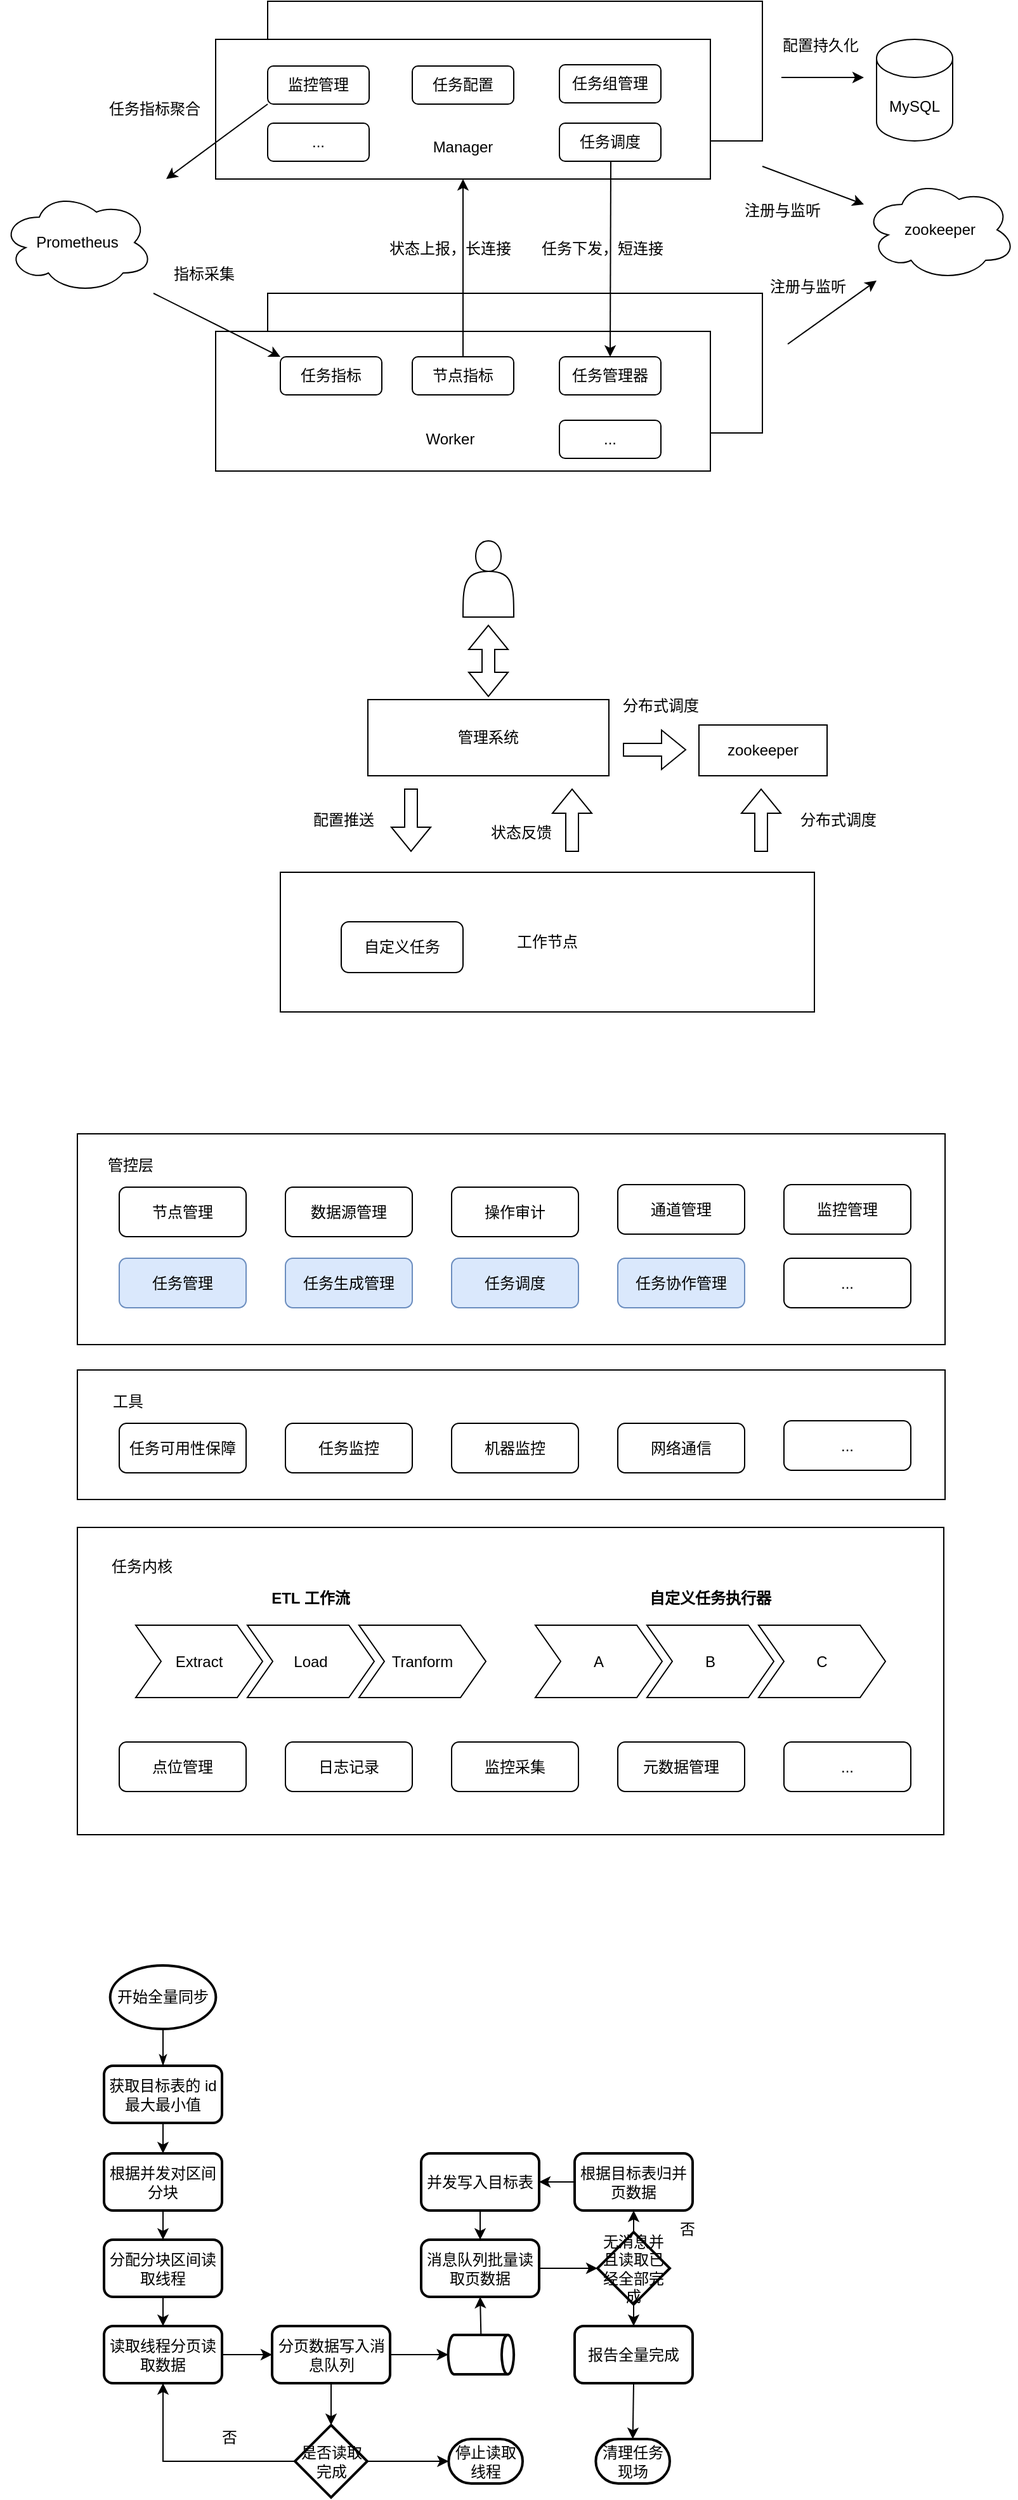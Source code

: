 <mxfile version="21.6.5" type="github">
  <diagram name="第 1 页" id="Mj50NcLn-KxzZ4JTwbGV">
    <mxGraphModel dx="1464" dy="753" grid="0" gridSize="10" guides="1" tooltips="1" connect="1" arrows="1" fold="1" page="1" pageScale="1" pageWidth="827" pageHeight="5000" math="0" shadow="0">
      <root>
        <mxCell id="0" />
        <mxCell id="1" parent="0" />
        <mxCell id="Ejzs0AtDU_nj2CJGjYnv-42" value="" style="rounded=0;whiteSpace=wrap;html=1;" parent="1" vertex="1">
          <mxGeometry x="80" y="1322" width="683" height="242" as="geometry" />
        </mxCell>
        <mxCell id="Ejzs0AtDU_nj2CJGjYnv-30" value="" style="rounded=0;whiteSpace=wrap;html=1;" parent="1" vertex="1">
          <mxGeometry x="80" y="1198" width="684" height="102" as="geometry" />
        </mxCell>
        <mxCell id="rCOgiok4J5ZEr_1-BvgC-1" value="" style="rounded=0;whiteSpace=wrap;html=1;" parent="1" vertex="1">
          <mxGeometry x="230" y="120" width="390" height="110" as="geometry" />
        </mxCell>
        <mxCell id="rCOgiok4J5ZEr_1-BvgC-2" value="" style="rounded=0;whiteSpace=wrap;html=1;" parent="1" vertex="1">
          <mxGeometry x="189" y="150" width="390" height="110" as="geometry" />
        </mxCell>
        <mxCell id="rCOgiok4J5ZEr_1-BvgC-3" value="MySQL" style="shape=cylinder3;whiteSpace=wrap;html=1;boundedLbl=1;backgroundOutline=1;size=15;" parent="1" vertex="1">
          <mxGeometry x="710" y="150" width="60" height="80" as="geometry" />
        </mxCell>
        <mxCell id="rCOgiok4J5ZEr_1-BvgC-4" value="任务配置" style="rounded=1;whiteSpace=wrap;html=1;" parent="1" vertex="1">
          <mxGeometry x="344" y="171" width="80" height="30" as="geometry" />
        </mxCell>
        <mxCell id="rCOgiok4J5ZEr_1-BvgC-5" value="任务组管理" style="rounded=1;whiteSpace=wrap;html=1;" parent="1" vertex="1">
          <mxGeometry x="460" y="170" width="80" height="30" as="geometry" />
        </mxCell>
        <mxCell id="rCOgiok4J5ZEr_1-BvgC-6" value="任务调度" style="rounded=1;whiteSpace=wrap;html=1;" parent="1" vertex="1">
          <mxGeometry x="460" y="216" width="80" height="30" as="geometry" />
        </mxCell>
        <mxCell id="rCOgiok4J5ZEr_1-BvgC-7" value="Manager" style="text;html=1;strokeColor=none;fillColor=none;align=center;verticalAlign=middle;whiteSpace=wrap;rounded=0;" parent="1" vertex="1">
          <mxGeometry x="354" y="220" width="60" height="30" as="geometry" />
        </mxCell>
        <mxCell id="rCOgiok4J5ZEr_1-BvgC-8" value="监控管理" style="rounded=1;whiteSpace=wrap;html=1;" parent="1" vertex="1">
          <mxGeometry x="230" y="171" width="80" height="30" as="geometry" />
        </mxCell>
        <mxCell id="rCOgiok4J5ZEr_1-BvgC-9" value="" style="rounded=0;whiteSpace=wrap;html=1;" parent="1" vertex="1">
          <mxGeometry x="230" y="350" width="390" height="110" as="geometry" />
        </mxCell>
        <mxCell id="rCOgiok4J5ZEr_1-BvgC-10" value="" style="rounded=0;whiteSpace=wrap;html=1;" parent="1" vertex="1">
          <mxGeometry x="189" y="380" width="390" height="110" as="geometry" />
        </mxCell>
        <mxCell id="rCOgiok4J5ZEr_1-BvgC-11" value="zookeeper" style="ellipse;shape=cloud;whiteSpace=wrap;html=1;" parent="1" vertex="1">
          <mxGeometry x="700" y="260" width="120" height="80" as="geometry" />
        </mxCell>
        <mxCell id="rCOgiok4J5ZEr_1-BvgC-14" value="" style="endArrow=classic;html=1;rounded=0;" parent="1" edge="1">
          <mxGeometry width="50" height="50" relative="1" as="geometry">
            <mxPoint x="620" y="250" as="sourcePoint" />
            <mxPoint x="700" y="280" as="targetPoint" />
          </mxGeometry>
        </mxCell>
        <mxCell id="rCOgiok4J5ZEr_1-BvgC-16" value="" style="endArrow=classic;html=1;rounded=0;" parent="1" edge="1">
          <mxGeometry width="50" height="50" relative="1" as="geometry">
            <mxPoint x="640" y="390" as="sourcePoint" />
            <mxPoint x="710" y="340" as="targetPoint" />
          </mxGeometry>
        </mxCell>
        <mxCell id="rCOgiok4J5ZEr_1-BvgC-17" value="注册与监听" style="text;strokeColor=none;fillColor=none;align=left;verticalAlign=middle;spacingLeft=4;spacingRight=4;overflow=hidden;points=[[0,0.5],[1,0.5]];portConstraint=eastwest;rotatable=0;whiteSpace=wrap;html=1;" parent="1" vertex="1">
          <mxGeometry x="600" y="270" width="80" height="30" as="geometry" />
        </mxCell>
        <mxCell id="rCOgiok4J5ZEr_1-BvgC-18" value="注册与监听" style="text;strokeColor=none;fillColor=none;align=left;verticalAlign=middle;spacingLeft=4;spacingRight=4;overflow=hidden;points=[[0,0.5],[1,0.5]];portConstraint=eastwest;rotatable=0;whiteSpace=wrap;html=1;" parent="1" vertex="1">
          <mxGeometry x="620" y="330" width="80" height="30" as="geometry" />
        </mxCell>
        <mxCell id="rCOgiok4J5ZEr_1-BvgC-19" value="" style="endArrow=classic;html=1;rounded=0;" parent="1" edge="1">
          <mxGeometry width="50" height="50" relative="1" as="geometry">
            <mxPoint x="635" y="180" as="sourcePoint" />
            <mxPoint x="700" y="180" as="targetPoint" />
          </mxGeometry>
        </mxCell>
        <mxCell id="rCOgiok4J5ZEr_1-BvgC-20" value="配置持久化" style="text;strokeColor=none;fillColor=none;align=left;verticalAlign=middle;spacingLeft=4;spacingRight=4;overflow=hidden;points=[[0,0.5],[1,0.5]];portConstraint=eastwest;rotatable=0;whiteSpace=wrap;html=1;" parent="1" vertex="1">
          <mxGeometry x="630" y="140" width="80" height="30" as="geometry" />
        </mxCell>
        <mxCell id="rCOgiok4J5ZEr_1-BvgC-21" value="任务指标" style="rounded=1;whiteSpace=wrap;html=1;" parent="1" vertex="1">
          <mxGeometry x="240" y="400" width="80" height="30" as="geometry" />
        </mxCell>
        <mxCell id="rCOgiok4J5ZEr_1-BvgC-22" value="任务管理器" style="rounded=1;whiteSpace=wrap;html=1;" parent="1" vertex="1">
          <mxGeometry x="460" y="400" width="80" height="30" as="geometry" />
        </mxCell>
        <mxCell id="rCOgiok4J5ZEr_1-BvgC-23" value="" style="endArrow=classic;html=1;rounded=0;entryX=0.5;entryY=0;entryDx=0;entryDy=0;" parent="1" target="rCOgiok4J5ZEr_1-BvgC-22" edge="1">
          <mxGeometry width="50" height="50" relative="1" as="geometry">
            <mxPoint x="500.5" y="246" as="sourcePoint" />
            <mxPoint x="500" y="306" as="targetPoint" />
          </mxGeometry>
        </mxCell>
        <mxCell id="rCOgiok4J5ZEr_1-BvgC-24" value="节点指标" style="rounded=1;whiteSpace=wrap;html=1;" parent="1" vertex="1">
          <mxGeometry x="344" y="400" width="80" height="30" as="geometry" />
        </mxCell>
        <mxCell id="rCOgiok4J5ZEr_1-BvgC-25" value="Worker" style="text;html=1;strokeColor=none;fillColor=none;align=center;verticalAlign=middle;whiteSpace=wrap;rounded=0;" parent="1" vertex="1">
          <mxGeometry x="344" y="450" width="60" height="30" as="geometry" />
        </mxCell>
        <mxCell id="rCOgiok4J5ZEr_1-BvgC-26" value="" style="endArrow=none;html=1;rounded=0;startArrow=classic;startFill=1;endFill=0;entryX=0.5;entryY=0;entryDx=0;entryDy=0;exitX=0.5;exitY=1;exitDx=0;exitDy=0;" parent="1" source="rCOgiok4J5ZEr_1-BvgC-2" target="rCOgiok4J5ZEr_1-BvgC-24" edge="1">
          <mxGeometry width="50" height="50" relative="1" as="geometry">
            <mxPoint x="384" y="330" as="sourcePoint" />
            <mxPoint x="383.5" y="320" as="targetPoint" />
          </mxGeometry>
        </mxCell>
        <mxCell id="rCOgiok4J5ZEr_1-BvgC-29" value="任务下发，短连接" style="text;strokeColor=none;fillColor=none;align=left;verticalAlign=middle;spacingLeft=4;spacingRight=4;overflow=hidden;points=[[0,0.5],[1,0.5]];portConstraint=eastwest;rotatable=0;whiteSpace=wrap;html=1;" parent="1" vertex="1">
          <mxGeometry x="440" y="300" width="130" height="30" as="geometry" />
        </mxCell>
        <mxCell id="rCOgiok4J5ZEr_1-BvgC-30" value="状态上报，长连接" style="text;strokeColor=none;fillColor=none;align=left;verticalAlign=middle;spacingLeft=4;spacingRight=4;overflow=hidden;points=[[0,0.5],[1,0.5]];portConstraint=eastwest;rotatable=0;whiteSpace=wrap;html=1;" parent="1" vertex="1">
          <mxGeometry x="320" y="300" width="130" height="30" as="geometry" />
        </mxCell>
        <mxCell id="rCOgiok4J5ZEr_1-BvgC-31" value="Prometheus" style="ellipse;shape=cloud;whiteSpace=wrap;html=1;" parent="1" vertex="1">
          <mxGeometry x="20" y="270" width="120" height="80" as="geometry" />
        </mxCell>
        <mxCell id="rCOgiok4J5ZEr_1-BvgC-32" value="" style="endArrow=classic;html=1;rounded=0;entryX=0;entryY=0;entryDx=0;entryDy=0;" parent="1" target="rCOgiok4J5ZEr_1-BvgC-21" edge="1">
          <mxGeometry width="50" height="50" relative="1" as="geometry">
            <mxPoint x="140" y="350" as="sourcePoint" />
            <mxPoint x="150" y="460" as="targetPoint" />
          </mxGeometry>
        </mxCell>
        <mxCell id="rCOgiok4J5ZEr_1-BvgC-33" value="指标采集" style="text;strokeColor=none;fillColor=none;align=left;verticalAlign=middle;spacingLeft=4;spacingRight=4;overflow=hidden;points=[[0,0.5],[1,0.5]];portConstraint=eastwest;rotatable=0;whiteSpace=wrap;html=1;" parent="1" vertex="1">
          <mxGeometry x="150" y="320" width="80" height="30" as="geometry" />
        </mxCell>
        <mxCell id="rCOgiok4J5ZEr_1-BvgC-34" value="" style="endArrow=none;html=1;rounded=0;entryX=0;entryY=1;entryDx=0;entryDy=0;startArrow=classic;startFill=1;endFill=0;" parent="1" target="rCOgiok4J5ZEr_1-BvgC-8" edge="1">
          <mxGeometry width="50" height="50" relative="1" as="geometry">
            <mxPoint x="150" y="260" as="sourcePoint" />
            <mxPoint x="130" y="210" as="targetPoint" />
          </mxGeometry>
        </mxCell>
        <mxCell id="rCOgiok4J5ZEr_1-BvgC-35" value="..." style="rounded=1;whiteSpace=wrap;html=1;" parent="1" vertex="1">
          <mxGeometry x="460" y="450" width="80" height="30" as="geometry" />
        </mxCell>
        <mxCell id="rCOgiok4J5ZEr_1-BvgC-36" value="任务指标聚合" style="text;strokeColor=none;fillColor=none;align=left;verticalAlign=middle;spacingLeft=4;spacingRight=4;overflow=hidden;points=[[0,0.5],[1,0.5]];portConstraint=eastwest;rotatable=0;whiteSpace=wrap;html=1;" parent="1" vertex="1">
          <mxGeometry x="99" y="190" width="90" height="30" as="geometry" />
        </mxCell>
        <mxCell id="rCOgiok4J5ZEr_1-BvgC-37" value="..." style="rounded=1;whiteSpace=wrap;html=1;" parent="1" vertex="1">
          <mxGeometry x="230" y="216" width="80" height="30" as="geometry" />
        </mxCell>
        <mxCell id="Ejzs0AtDU_nj2CJGjYnv-1" value="" style="shape=actor;whiteSpace=wrap;html=1;" parent="1" vertex="1">
          <mxGeometry x="384" y="545" width="40" height="60" as="geometry" />
        </mxCell>
        <mxCell id="Ejzs0AtDU_nj2CJGjYnv-2" value="管理系统" style="rounded=0;whiteSpace=wrap;html=1;" parent="1" vertex="1">
          <mxGeometry x="309" y="670" width="190" height="60" as="geometry" />
        </mxCell>
        <mxCell id="Ejzs0AtDU_nj2CJGjYnv-3" value="工作节点" style="rounded=0;whiteSpace=wrap;html=1;" parent="1" vertex="1">
          <mxGeometry x="240" y="806" width="421" height="110" as="geometry" />
        </mxCell>
        <mxCell id="Ejzs0AtDU_nj2CJGjYnv-4" value="" style="shape=flexArrow;endArrow=classic;html=1;rounded=0;" parent="1" edge="1">
          <mxGeometry width="50" height="50" relative="1" as="geometry">
            <mxPoint x="470" y="790" as="sourcePoint" />
            <mxPoint x="470" y="740" as="targetPoint" />
          </mxGeometry>
        </mxCell>
        <mxCell id="Ejzs0AtDU_nj2CJGjYnv-5" value="zookeeper" style="rounded=0;whiteSpace=wrap;html=1;" parent="1" vertex="1">
          <mxGeometry x="570" y="690" width="101" height="40" as="geometry" />
        </mxCell>
        <mxCell id="Ejzs0AtDU_nj2CJGjYnv-6" value="" style="shape=flexArrow;endArrow=classic;html=1;rounded=0;" parent="1" edge="1">
          <mxGeometry width="50" height="50" relative="1" as="geometry">
            <mxPoint x="343" y="740" as="sourcePoint" />
            <mxPoint x="343" y="790" as="targetPoint" />
          </mxGeometry>
        </mxCell>
        <mxCell id="Ejzs0AtDU_nj2CJGjYnv-7" value="配置推送" style="text;html=1;strokeColor=none;fillColor=none;align=center;verticalAlign=middle;whiteSpace=wrap;rounded=0;" parent="1" vertex="1">
          <mxGeometry x="260" y="750" width="60" height="30" as="geometry" />
        </mxCell>
        <mxCell id="Ejzs0AtDU_nj2CJGjYnv-9" value="自定义任务" style="rounded=1;whiteSpace=wrap;html=1;" parent="1" vertex="1">
          <mxGeometry x="288" y="845" width="96" height="40" as="geometry" />
        </mxCell>
        <mxCell id="Ejzs0AtDU_nj2CJGjYnv-10" value="" style="shape=flexArrow;endArrow=classic;html=1;rounded=0;" parent="1" edge="1">
          <mxGeometry width="50" height="50" relative="1" as="geometry">
            <mxPoint x="619" y="790" as="sourcePoint" />
            <mxPoint x="619" y="740" as="targetPoint" />
          </mxGeometry>
        </mxCell>
        <mxCell id="Ejzs0AtDU_nj2CJGjYnv-11" value="状态反馈" style="text;html=1;strokeColor=none;fillColor=none;align=center;verticalAlign=middle;whiteSpace=wrap;rounded=0;" parent="1" vertex="1">
          <mxGeometry x="400" y="760" width="60" height="30" as="geometry" />
        </mxCell>
        <mxCell id="Ejzs0AtDU_nj2CJGjYnv-12" value="分布式调度" style="text;html=1;strokeColor=none;fillColor=none;align=center;verticalAlign=middle;whiteSpace=wrap;rounded=0;" parent="1" vertex="1">
          <mxGeometry x="640" y="750" width="80" height="30" as="geometry" />
        </mxCell>
        <mxCell id="Ejzs0AtDU_nj2CJGjYnv-13" value="" style="shape=flexArrow;endArrow=classic;html=1;rounded=0;" parent="1" edge="1">
          <mxGeometry width="50" height="50" relative="1" as="geometry">
            <mxPoint x="510" y="709.5" as="sourcePoint" />
            <mxPoint x="560" y="709.5" as="targetPoint" />
          </mxGeometry>
        </mxCell>
        <mxCell id="Ejzs0AtDU_nj2CJGjYnv-14" value="分布式调度" style="text;html=1;strokeColor=none;fillColor=none;align=center;verticalAlign=middle;whiteSpace=wrap;rounded=0;" parent="1" vertex="1">
          <mxGeometry x="500" y="660" width="80" height="30" as="geometry" />
        </mxCell>
        <mxCell id="Ejzs0AtDU_nj2CJGjYnv-15" value="" style="shape=flexArrow;endArrow=classic;startArrow=classic;html=1;rounded=0;" parent="1" edge="1">
          <mxGeometry width="100" height="100" relative="1" as="geometry">
            <mxPoint x="404" y="668" as="sourcePoint" />
            <mxPoint x="404" y="611" as="targetPoint" />
          </mxGeometry>
        </mxCell>
        <mxCell id="Ejzs0AtDU_nj2CJGjYnv-16" value="" style="rounded=0;whiteSpace=wrap;html=1;" parent="1" vertex="1">
          <mxGeometry x="80" y="1012" width="684" height="166" as="geometry" />
        </mxCell>
        <mxCell id="Ejzs0AtDU_nj2CJGjYnv-19" value="管控层" style="text;html=1;strokeColor=none;fillColor=none;align=center;verticalAlign=middle;whiteSpace=wrap;rounded=0;" parent="1" vertex="1">
          <mxGeometry x="92" y="1022" width="60" height="30" as="geometry" />
        </mxCell>
        <mxCell id="Ejzs0AtDU_nj2CJGjYnv-20" value="数据源管理" style="rounded=1;whiteSpace=wrap;html=1;" parent="1" vertex="1">
          <mxGeometry x="244" y="1054" width="100" height="39" as="geometry" />
        </mxCell>
        <mxCell id="Ejzs0AtDU_nj2CJGjYnv-21" value="节点管理" style="rounded=1;whiteSpace=wrap;html=1;" parent="1" vertex="1">
          <mxGeometry x="113" y="1054" width="100" height="39" as="geometry" />
        </mxCell>
        <mxCell id="Ejzs0AtDU_nj2CJGjYnv-22" value="操作审计" style="rounded=1;whiteSpace=wrap;html=1;" parent="1" vertex="1">
          <mxGeometry x="375" y="1054" width="100" height="39" as="geometry" />
        </mxCell>
        <mxCell id="Ejzs0AtDU_nj2CJGjYnv-24" value="通道管理" style="rounded=1;whiteSpace=wrap;html=1;" parent="1" vertex="1">
          <mxGeometry x="506" y="1052" width="100" height="39" as="geometry" />
        </mxCell>
        <mxCell id="Ejzs0AtDU_nj2CJGjYnv-25" value="任务管理" style="rounded=1;whiteSpace=wrap;html=1;fillColor=#dae8fc;strokeColor=#6c8ebf;" parent="1" vertex="1">
          <mxGeometry x="113" y="1110" width="100" height="39" as="geometry" />
        </mxCell>
        <mxCell id="Ejzs0AtDU_nj2CJGjYnv-26" value="任务生成管理" style="rounded=1;whiteSpace=wrap;html=1;fillColor=#dae8fc;strokeColor=#6c8ebf;" parent="1" vertex="1">
          <mxGeometry x="244" y="1110" width="100" height="39" as="geometry" />
        </mxCell>
        <mxCell id="Ejzs0AtDU_nj2CJGjYnv-27" value="任务调度" style="rounded=1;whiteSpace=wrap;html=1;fillColor=#dae8fc;strokeColor=#6c8ebf;" parent="1" vertex="1">
          <mxGeometry x="375" y="1110" width="100" height="39" as="geometry" />
        </mxCell>
        <mxCell id="Ejzs0AtDU_nj2CJGjYnv-28" value="任务协作管理" style="rounded=1;whiteSpace=wrap;html=1;fillColor=#dae8fc;strokeColor=#6c8ebf;" parent="1" vertex="1">
          <mxGeometry x="506" y="1110" width="100" height="39" as="geometry" />
        </mxCell>
        <mxCell id="Ejzs0AtDU_nj2CJGjYnv-29" value="..." style="rounded=1;whiteSpace=wrap;html=1;" parent="1" vertex="1">
          <mxGeometry x="637" y="1110" width="100" height="39" as="geometry" />
        </mxCell>
        <mxCell id="Ejzs0AtDU_nj2CJGjYnv-32" value="工具" style="text;html=1;strokeColor=none;fillColor=none;align=center;verticalAlign=middle;whiteSpace=wrap;rounded=0;" parent="1" vertex="1">
          <mxGeometry x="90" y="1208" width="60" height="30" as="geometry" />
        </mxCell>
        <mxCell id="Ejzs0AtDU_nj2CJGjYnv-33" value="监控管理" style="rounded=1;whiteSpace=wrap;html=1;" parent="1" vertex="1">
          <mxGeometry x="637" y="1052" width="100" height="39" as="geometry" />
        </mxCell>
        <mxCell id="Ejzs0AtDU_nj2CJGjYnv-34" value="任务可用性保障" style="rounded=1;whiteSpace=wrap;html=1;" parent="1" vertex="1">
          <mxGeometry x="113" y="1240" width="100" height="39" as="geometry" />
        </mxCell>
        <mxCell id="Ejzs0AtDU_nj2CJGjYnv-35" value="任务监控" style="rounded=1;whiteSpace=wrap;html=1;" parent="1" vertex="1">
          <mxGeometry x="244" y="1240" width="100" height="39" as="geometry" />
        </mxCell>
        <mxCell id="Ejzs0AtDU_nj2CJGjYnv-36" value="机器监控" style="rounded=1;whiteSpace=wrap;html=1;" parent="1" vertex="1">
          <mxGeometry x="375" y="1240" width="100" height="39" as="geometry" />
        </mxCell>
        <mxCell id="Ejzs0AtDU_nj2CJGjYnv-37" value="网络通信" style="rounded=1;whiteSpace=wrap;html=1;" parent="1" vertex="1">
          <mxGeometry x="506" y="1240" width="100" height="39" as="geometry" />
        </mxCell>
        <mxCell id="Ejzs0AtDU_nj2CJGjYnv-38" value="..." style="rounded=1;whiteSpace=wrap;html=1;" parent="1" vertex="1">
          <mxGeometry x="637" y="1238" width="100" height="39" as="geometry" />
        </mxCell>
        <mxCell id="Ejzs0AtDU_nj2CJGjYnv-43" value="任务内核" style="text;html=1;strokeColor=none;fillColor=none;align=center;verticalAlign=middle;whiteSpace=wrap;rounded=0;" parent="1" vertex="1">
          <mxGeometry x="101" y="1338" width="60" height="30" as="geometry" />
        </mxCell>
        <mxCell id="Ejzs0AtDU_nj2CJGjYnv-44" value="ETL 工作流" style="swimlane;childLayout=stackLayout;horizontal=1;fillColor=none;horizontalStack=1;resizeParent=1;resizeParentMax=0;resizeLast=0;collapsible=0;strokeColor=none;stackBorder=10;stackSpacing=-12;resizable=1;align=center;points=[];whiteSpace=wrap;html=1;" parent="1" vertex="1">
          <mxGeometry x="116" y="1366" width="296" height="100" as="geometry" />
        </mxCell>
        <mxCell id="Ejzs0AtDU_nj2CJGjYnv-45" value="Extract" style="shape=step;perimeter=stepPerimeter;fixedSize=1;points=[];whiteSpace=wrap;html=1;" parent="Ejzs0AtDU_nj2CJGjYnv-44" vertex="1">
          <mxGeometry x="10" y="33" width="100" height="57" as="geometry" />
        </mxCell>
        <mxCell id="Ejzs0AtDU_nj2CJGjYnv-47" value="Load" style="shape=step;perimeter=stepPerimeter;fixedSize=1;points=[];whiteSpace=wrap;html=1;" parent="Ejzs0AtDU_nj2CJGjYnv-44" vertex="1">
          <mxGeometry x="98" y="33" width="100" height="57" as="geometry" />
        </mxCell>
        <mxCell id="Ejzs0AtDU_nj2CJGjYnv-46" value="Tranform" style="shape=step;perimeter=stepPerimeter;fixedSize=1;points=[];whiteSpace=wrap;html=1;" parent="Ejzs0AtDU_nj2CJGjYnv-44" vertex="1">
          <mxGeometry x="186" y="33" width="100" height="57" as="geometry" />
        </mxCell>
        <mxCell id="Ejzs0AtDU_nj2CJGjYnv-48" value="自定义任务执行器" style="swimlane;childLayout=stackLayout;horizontal=1;fillColor=none;horizontalStack=1;resizeParent=1;resizeParentMax=0;resizeLast=0;collapsible=0;strokeColor=none;stackBorder=10;stackSpacing=-12;resizable=1;align=center;points=[];whiteSpace=wrap;html=1;" parent="1" vertex="1">
          <mxGeometry x="431" y="1366" width="296" height="100" as="geometry" />
        </mxCell>
        <mxCell id="Ejzs0AtDU_nj2CJGjYnv-49" value="A" style="shape=step;perimeter=stepPerimeter;fixedSize=1;points=[];whiteSpace=wrap;html=1;" parent="Ejzs0AtDU_nj2CJGjYnv-48" vertex="1">
          <mxGeometry x="10" y="33" width="100" height="57" as="geometry" />
        </mxCell>
        <mxCell id="Ejzs0AtDU_nj2CJGjYnv-50" value="B" style="shape=step;perimeter=stepPerimeter;fixedSize=1;points=[];whiteSpace=wrap;html=1;" parent="Ejzs0AtDU_nj2CJGjYnv-48" vertex="1">
          <mxGeometry x="98" y="33" width="100" height="57" as="geometry" />
        </mxCell>
        <mxCell id="Ejzs0AtDU_nj2CJGjYnv-51" value="C" style="shape=step;perimeter=stepPerimeter;fixedSize=1;points=[];whiteSpace=wrap;html=1;" parent="Ejzs0AtDU_nj2CJGjYnv-48" vertex="1">
          <mxGeometry x="186" y="33" width="100" height="57" as="geometry" />
        </mxCell>
        <mxCell id="Ejzs0AtDU_nj2CJGjYnv-53" value="点位管理" style="rounded=1;whiteSpace=wrap;html=1;" parent="1" vertex="1">
          <mxGeometry x="113" y="1491" width="100" height="39" as="geometry" />
        </mxCell>
        <mxCell id="Ejzs0AtDU_nj2CJGjYnv-54" value="日志记录" style="rounded=1;whiteSpace=wrap;html=1;" parent="1" vertex="1">
          <mxGeometry x="244" y="1491" width="100" height="39" as="geometry" />
        </mxCell>
        <mxCell id="Ejzs0AtDU_nj2CJGjYnv-55" value="监控采集" style="rounded=1;whiteSpace=wrap;html=1;" parent="1" vertex="1">
          <mxGeometry x="375" y="1491" width="100" height="39" as="geometry" />
        </mxCell>
        <mxCell id="Ejzs0AtDU_nj2CJGjYnv-56" value="元数据管理" style="rounded=1;whiteSpace=wrap;html=1;" parent="1" vertex="1">
          <mxGeometry x="506" y="1491" width="100" height="39" as="geometry" />
        </mxCell>
        <mxCell id="Ejzs0AtDU_nj2CJGjYnv-59" value="..." style="rounded=1;whiteSpace=wrap;html=1;" parent="1" vertex="1">
          <mxGeometry x="637" y="1491" width="100" height="39" as="geometry" />
        </mxCell>
        <mxCell id="VcWr8nWMZQII3abK0sYB-16" value="" style="edgeStyle=orthogonalEdgeStyle;rounded=0;orthogonalLoop=1;jettySize=auto;html=1;" edge="1" parent="1" source="VcWr8nWMZQII3abK0sYB-1" target="VcWr8nWMZQII3abK0sYB-7">
          <mxGeometry relative="1" as="geometry" />
        </mxCell>
        <mxCell id="VcWr8nWMZQII3abK0sYB-1" value="获取目标表的 id 最大最小值" style="rounded=1;whiteSpace=wrap;html=1;absoluteArcSize=1;arcSize=14;strokeWidth=2;" vertex="1" parent="1">
          <mxGeometry x="101" y="1746" width="93" height="45" as="geometry" />
        </mxCell>
        <mxCell id="VcWr8nWMZQII3abK0sYB-17" value="" style="edgeStyle=orthogonalEdgeStyle;rounded=0;orthogonalLoop=1;jettySize=auto;html=1;" edge="1" parent="1" source="VcWr8nWMZQII3abK0sYB-7" target="VcWr8nWMZQII3abK0sYB-12">
          <mxGeometry relative="1" as="geometry" />
        </mxCell>
        <mxCell id="VcWr8nWMZQII3abK0sYB-7" value="根据并发对区间分块" style="rounded=1;whiteSpace=wrap;html=1;absoluteArcSize=1;arcSize=14;strokeWidth=2;" vertex="1" parent="1">
          <mxGeometry x="101" y="1815" width="93" height="45" as="geometry" />
        </mxCell>
        <mxCell id="VcWr8nWMZQII3abK0sYB-11" value="消息队列批量读取页数据" style="rounded=1;whiteSpace=wrap;html=1;absoluteArcSize=1;arcSize=14;strokeWidth=2;" vertex="1" parent="1">
          <mxGeometry x="351" y="1883" width="93" height="45" as="geometry" />
        </mxCell>
        <mxCell id="VcWr8nWMZQII3abK0sYB-18" value="" style="edgeStyle=orthogonalEdgeStyle;rounded=0;orthogonalLoop=1;jettySize=auto;html=1;" edge="1" parent="1" source="VcWr8nWMZQII3abK0sYB-12" target="VcWr8nWMZQII3abK0sYB-13">
          <mxGeometry relative="1" as="geometry" />
        </mxCell>
        <mxCell id="VcWr8nWMZQII3abK0sYB-12" value="分配分块区间读取线程" style="rounded=1;whiteSpace=wrap;html=1;absoluteArcSize=1;arcSize=14;strokeWidth=2;" vertex="1" parent="1">
          <mxGeometry x="101" y="1883" width="93" height="45" as="geometry" />
        </mxCell>
        <mxCell id="VcWr8nWMZQII3abK0sYB-28" value="" style="edgeStyle=orthogonalEdgeStyle;rounded=0;orthogonalLoop=1;jettySize=auto;html=1;" edge="1" parent="1" source="VcWr8nWMZQII3abK0sYB-13" target="VcWr8nWMZQII3abK0sYB-14">
          <mxGeometry relative="1" as="geometry" />
        </mxCell>
        <mxCell id="VcWr8nWMZQII3abK0sYB-13" value="读取线程分页读取数据" style="rounded=1;whiteSpace=wrap;html=1;absoluteArcSize=1;arcSize=14;strokeWidth=2;" vertex="1" parent="1">
          <mxGeometry x="101" y="1951" width="93" height="45" as="geometry" />
        </mxCell>
        <mxCell id="VcWr8nWMZQII3abK0sYB-29" value="" style="edgeStyle=orthogonalEdgeStyle;rounded=0;orthogonalLoop=1;jettySize=auto;html=1;" edge="1" parent="1" source="VcWr8nWMZQII3abK0sYB-14" target="VcWr8nWMZQII3abK0sYB-26">
          <mxGeometry relative="1" as="geometry" />
        </mxCell>
        <mxCell id="VcWr8nWMZQII3abK0sYB-41" value="" style="edgeStyle=orthogonalEdgeStyle;rounded=0;orthogonalLoop=1;jettySize=auto;html=1;entryX=0;entryY=0.5;entryDx=0;entryDy=0;entryPerimeter=0;" edge="1" parent="1" source="VcWr8nWMZQII3abK0sYB-14" target="VcWr8nWMZQII3abK0sYB-43">
          <mxGeometry relative="1" as="geometry">
            <mxPoint x="375" y="1973.5" as="targetPoint" />
          </mxGeometry>
        </mxCell>
        <mxCell id="VcWr8nWMZQII3abK0sYB-14" value="分页数据写入消息队列" style="rounded=1;whiteSpace=wrap;html=1;absoluteArcSize=1;arcSize=14;strokeWidth=2;" vertex="1" parent="1">
          <mxGeometry x="233.5" y="1951" width="93" height="45" as="geometry" />
        </mxCell>
        <mxCell id="VcWr8nWMZQII3abK0sYB-20" value="根据目标表归并页数据" style="rounded=1;whiteSpace=wrap;html=1;absoluteArcSize=1;arcSize=14;strokeWidth=2;" vertex="1" parent="1">
          <mxGeometry x="472" y="1815" width="93" height="45" as="geometry" />
        </mxCell>
        <mxCell id="VcWr8nWMZQII3abK0sYB-21" value="并发写入目标表" style="rounded=1;whiteSpace=wrap;html=1;absoluteArcSize=1;arcSize=14;strokeWidth=2;" vertex="1" parent="1">
          <mxGeometry x="351.0" y="1815" width="93" height="45" as="geometry" />
        </mxCell>
        <mxCell id="VcWr8nWMZQII3abK0sYB-27" style="edgeStyle=orthogonalEdgeStyle;rounded=0;orthogonalLoop=1;jettySize=auto;html=1;entryX=0.5;entryY=1;entryDx=0;entryDy=0;" edge="1" parent="1" source="VcWr8nWMZQII3abK0sYB-26" target="VcWr8nWMZQII3abK0sYB-13">
          <mxGeometry relative="1" as="geometry" />
        </mxCell>
        <mxCell id="VcWr8nWMZQII3abK0sYB-32" value="" style="edgeStyle=orthogonalEdgeStyle;rounded=0;orthogonalLoop=1;jettySize=auto;html=1;entryX=0;entryY=0.5;entryDx=0;entryDy=0;entryPerimeter=0;" edge="1" parent="1" source="VcWr8nWMZQII3abK0sYB-26" target="VcWr8nWMZQII3abK0sYB-37">
          <mxGeometry relative="1" as="geometry">
            <mxPoint x="375.5" y="2057.5" as="targetPoint" />
          </mxGeometry>
        </mxCell>
        <mxCell id="VcWr8nWMZQII3abK0sYB-26" value="是否读取完成" style="strokeWidth=2;html=1;shape=mxgraph.flowchart.decision;whiteSpace=wrap;" vertex="1" parent="1">
          <mxGeometry x="251.5" y="2029" width="57" height="57" as="geometry" />
        </mxCell>
        <mxCell id="VcWr8nWMZQII3abK0sYB-31" value="否" style="text;html=1;strokeColor=none;fillColor=none;align=center;verticalAlign=middle;whiteSpace=wrap;rounded=0;" vertex="1" parent="1">
          <mxGeometry x="170" y="2024" width="60" height="30" as="geometry" />
        </mxCell>
        <mxCell id="VcWr8nWMZQII3abK0sYB-36" value="开始全量同步" style="strokeWidth=2;html=1;shape=mxgraph.flowchart.start_1;whiteSpace=wrap;" vertex="1" parent="1">
          <mxGeometry x="105.84" y="1667" width="83.33" height="50" as="geometry" />
        </mxCell>
        <mxCell id="VcWr8nWMZQII3abK0sYB-37" value="停止读取线程" style="strokeWidth=2;html=1;shape=mxgraph.flowchart.terminator;whiteSpace=wrap;" vertex="1" parent="1">
          <mxGeometry x="372.67" y="2040" width="58.33" height="35" as="geometry" />
        </mxCell>
        <mxCell id="VcWr8nWMZQII3abK0sYB-39" value="" style="endArrow=classicThin;html=1;rounded=0;exitX=0.5;exitY=1;exitDx=0;exitDy=0;exitPerimeter=0;entryX=0.5;entryY=0;entryDx=0;entryDy=0;endFill=1;" edge="1" parent="1" source="VcWr8nWMZQII3abK0sYB-36" target="VcWr8nWMZQII3abK0sYB-1">
          <mxGeometry width="50" height="50" relative="1" as="geometry">
            <mxPoint x="238" y="1781" as="sourcePoint" />
            <mxPoint x="288" y="1731" as="targetPoint" />
          </mxGeometry>
        </mxCell>
        <mxCell id="VcWr8nWMZQII3abK0sYB-43" value="" style="strokeWidth=2;html=1;shape=mxgraph.flowchart.direct_data;whiteSpace=wrap;" vertex="1" parent="1">
          <mxGeometry x="372.33" y="1958" width="51.67" height="31" as="geometry" />
        </mxCell>
        <mxCell id="VcWr8nWMZQII3abK0sYB-45" value="" style="endArrow=classic;html=1;rounded=0;exitX=0.5;exitY=0;exitDx=0;exitDy=0;exitPerimeter=0;entryX=0.5;entryY=1;entryDx=0;entryDy=0;" edge="1" parent="1" source="VcWr8nWMZQII3abK0sYB-43" target="VcWr8nWMZQII3abK0sYB-11">
          <mxGeometry width="50" height="50" relative="1" as="geometry">
            <mxPoint x="475" y="1979" as="sourcePoint" />
            <mxPoint x="525" y="1929" as="targetPoint" />
          </mxGeometry>
        </mxCell>
        <mxCell id="VcWr8nWMZQII3abK0sYB-46" value="报告全量完成" style="rounded=1;whiteSpace=wrap;html=1;absoluteArcSize=1;arcSize=14;strokeWidth=2;" vertex="1" parent="1">
          <mxGeometry x="472" y="1951" width="93" height="45" as="geometry" />
        </mxCell>
        <mxCell id="VcWr8nWMZQII3abK0sYB-47" value="无消息并且读取已经全部完成" style="strokeWidth=2;html=1;shape=mxgraph.flowchart.decision;whiteSpace=wrap;" vertex="1" parent="1">
          <mxGeometry x="490" y="1877" width="57" height="57" as="geometry" />
        </mxCell>
        <mxCell id="VcWr8nWMZQII3abK0sYB-48" value="" style="endArrow=classic;html=1;rounded=0;exitX=1;exitY=0.5;exitDx=0;exitDy=0;entryX=0;entryY=0.5;entryDx=0;entryDy=0;entryPerimeter=0;" edge="1" parent="1" source="VcWr8nWMZQII3abK0sYB-11" target="VcWr8nWMZQII3abK0sYB-47">
          <mxGeometry width="50" height="50" relative="1" as="geometry">
            <mxPoint x="462" y="1867" as="sourcePoint" />
            <mxPoint x="512" y="1817" as="targetPoint" />
          </mxGeometry>
        </mxCell>
        <mxCell id="VcWr8nWMZQII3abK0sYB-49" value="" style="endArrow=classic;html=1;rounded=0;exitX=0.5;exitY=0;exitDx=0;exitDy=0;exitPerimeter=0;entryX=0.5;entryY=1;entryDx=0;entryDy=0;" edge="1" parent="1" source="VcWr8nWMZQII3abK0sYB-47" target="VcWr8nWMZQII3abK0sYB-20">
          <mxGeometry width="50" height="50" relative="1" as="geometry">
            <mxPoint x="573" y="2033" as="sourcePoint" />
            <mxPoint x="623" y="1983" as="targetPoint" />
          </mxGeometry>
        </mxCell>
        <mxCell id="VcWr8nWMZQII3abK0sYB-50" value="否" style="text;html=1;strokeColor=none;fillColor=none;align=center;verticalAlign=middle;whiteSpace=wrap;rounded=0;" vertex="1" parent="1">
          <mxGeometry x="531" y="1860" width="60" height="30" as="geometry" />
        </mxCell>
        <mxCell id="VcWr8nWMZQII3abK0sYB-52" value="" style="endArrow=classic;html=1;rounded=0;exitX=0;exitY=0.5;exitDx=0;exitDy=0;entryX=1;entryY=0.5;entryDx=0;entryDy=0;" edge="1" parent="1" source="VcWr8nWMZQII3abK0sYB-20" target="VcWr8nWMZQII3abK0sYB-21">
          <mxGeometry width="50" height="50" relative="1" as="geometry">
            <mxPoint x="445" y="1732" as="sourcePoint" />
            <mxPoint x="495" y="1682" as="targetPoint" />
          </mxGeometry>
        </mxCell>
        <mxCell id="VcWr8nWMZQII3abK0sYB-54" value="" style="endArrow=classic;html=1;rounded=0;exitX=0.5;exitY=1;exitDx=0;exitDy=0;entryX=0.5;entryY=0;entryDx=0;entryDy=0;" edge="1" parent="1" source="VcWr8nWMZQII3abK0sYB-21" target="VcWr8nWMZQII3abK0sYB-11">
          <mxGeometry width="50" height="50" relative="1" as="geometry">
            <mxPoint x="391" y="1746" as="sourcePoint" />
            <mxPoint x="441" y="1696" as="targetPoint" />
          </mxGeometry>
        </mxCell>
        <mxCell id="VcWr8nWMZQII3abK0sYB-55" value="" style="endArrow=classic;html=1;rounded=0;exitX=0.5;exitY=1;exitDx=0;exitDy=0;exitPerimeter=0;entryX=0.5;entryY=0;entryDx=0;entryDy=0;" edge="1" parent="1" source="VcWr8nWMZQII3abK0sYB-47" target="VcWr8nWMZQII3abK0sYB-46">
          <mxGeometry width="50" height="50" relative="1" as="geometry">
            <mxPoint x="676" y="1995" as="sourcePoint" />
            <mxPoint x="726" y="1945" as="targetPoint" />
          </mxGeometry>
        </mxCell>
        <mxCell id="VcWr8nWMZQII3abK0sYB-56" value="清理任务现场" style="strokeWidth=2;html=1;shape=mxgraph.flowchart.terminator;whiteSpace=wrap;" vertex="1" parent="1">
          <mxGeometry x="488.67" y="2040" width="58.33" height="35" as="geometry" />
        </mxCell>
        <mxCell id="VcWr8nWMZQII3abK0sYB-57" value="" style="endArrow=classic;html=1;rounded=0;exitX=0.5;exitY=1;exitDx=0;exitDy=0;entryX=0.5;entryY=0;entryDx=0;entryDy=0;entryPerimeter=0;" edge="1" parent="1" source="VcWr8nWMZQII3abK0sYB-46" target="VcWr8nWMZQII3abK0sYB-56">
          <mxGeometry width="50" height="50" relative="1" as="geometry">
            <mxPoint x="642" y="2053" as="sourcePoint" />
            <mxPoint x="692" y="2003" as="targetPoint" />
          </mxGeometry>
        </mxCell>
      </root>
    </mxGraphModel>
  </diagram>
</mxfile>
